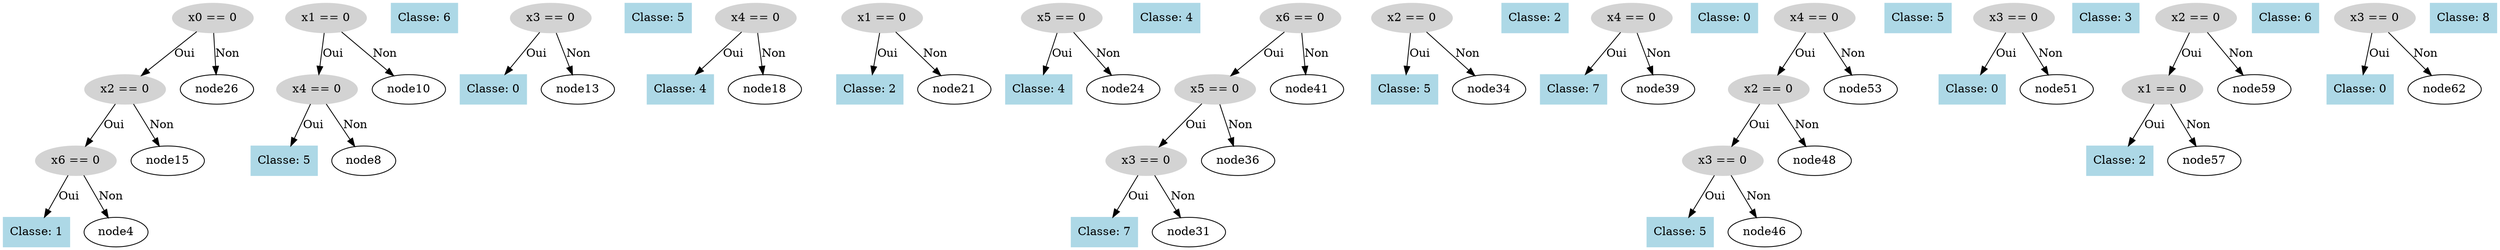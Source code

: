 digraph DecisionTree {
  node0 [label="x0 == 0", shape=ellipse, style=filled, color=lightgray];
  node0 -> node1 [label="Oui"];
  node1 [label="x2 == 0", shape=ellipse, style=filled, color=lightgray];
  node1 -> node2 [label="Oui"];
  node2 [label="x6 == 0", shape=ellipse, style=filled, color=lightgray];
  node2 -> node3 [label="Oui"];
  node3 [label="Classe: 1", shape=box, style=filled, color=lightblue];
  node2 -> node4 [label="Non"];
  node5 [label="x1 == 0", shape=ellipse, style=filled, color=lightgray];
  node5 -> node6 [label="Oui"];
  node6 [label="x4 == 0", shape=ellipse, style=filled, color=lightgray];
  node6 -> node7 [label="Oui"];
  node7 [label="Classe: 5", shape=box, style=filled, color=lightblue];
  node6 -> node8 [label="Non"];
  node9 [label="Classe: 6", shape=box, style=filled, color=lightblue];
  node5 -> node10 [label="Non"];
  node11 [label="x3 == 0", shape=ellipse, style=filled, color=lightgray];
  node11 -> node12 [label="Oui"];
  node12 [label="Classe: 0", shape=box, style=filled, color=lightblue];
  node11 -> node13 [label="Non"];
  node14 [label="Classe: 5", shape=box, style=filled, color=lightblue];
  node1 -> node15 [label="Non"];
  node16 [label="x4 == 0", shape=ellipse, style=filled, color=lightgray];
  node16 -> node17 [label="Oui"];
  node17 [label="Classe: 4", shape=box, style=filled, color=lightblue];
  node16 -> node18 [label="Non"];
  node19 [label="x1 == 0", shape=ellipse, style=filled, color=lightgray];
  node19 -> node20 [label="Oui"];
  node20 [label="Classe: 2", shape=box, style=filled, color=lightblue];
  node19 -> node21 [label="Non"];
  node22 [label="x5 == 0", shape=ellipse, style=filled, color=lightgray];
  node22 -> node23 [label="Oui"];
  node23 [label="Classe: 4", shape=box, style=filled, color=lightblue];
  node22 -> node24 [label="Non"];
  node25 [label="Classe: 4", shape=box, style=filled, color=lightblue];
  node0 -> node26 [label="Non"];
  node27 [label="x6 == 0", shape=ellipse, style=filled, color=lightgray];
  node27 -> node28 [label="Oui"];
  node28 [label="x5 == 0", shape=ellipse, style=filled, color=lightgray];
  node28 -> node29 [label="Oui"];
  node29 [label="x3 == 0", shape=ellipse, style=filled, color=lightgray];
  node29 -> node30 [label="Oui"];
  node30 [label="Classe: 7", shape=box, style=filled, color=lightblue];
  node29 -> node31 [label="Non"];
  node32 [label="x2 == 0", shape=ellipse, style=filled, color=lightgray];
  node32 -> node33 [label="Oui"];
  node33 [label="Classe: 5", shape=box, style=filled, color=lightblue];
  node32 -> node34 [label="Non"];
  node35 [label="Classe: 2", shape=box, style=filled, color=lightblue];
  node28 -> node36 [label="Non"];
  node37 [label="x4 == 0", shape=ellipse, style=filled, color=lightgray];
  node37 -> node38 [label="Oui"];
  node38 [label="Classe: 7", shape=box, style=filled, color=lightblue];
  node37 -> node39 [label="Non"];
  node40 [label="Classe: 0", shape=box, style=filled, color=lightblue];
  node27 -> node41 [label="Non"];
  node42 [label="x4 == 0", shape=ellipse, style=filled, color=lightgray];
  node42 -> node43 [label="Oui"];
  node43 [label="x2 == 0", shape=ellipse, style=filled, color=lightgray];
  node43 -> node44 [label="Oui"];
  node44 [label="x3 == 0", shape=ellipse, style=filled, color=lightgray];
  node44 -> node45 [label="Oui"];
  node45 [label="Classe: 5", shape=box, style=filled, color=lightblue];
  node44 -> node46 [label="Non"];
  node47 [label="Classe: 5", shape=box, style=filled, color=lightblue];
  node43 -> node48 [label="Non"];
  node49 [label="x3 == 0", shape=ellipse, style=filled, color=lightgray];
  node49 -> node50 [label="Oui"];
  node50 [label="Classe: 0", shape=box, style=filled, color=lightblue];
  node49 -> node51 [label="Non"];
  node52 [label="Classe: 3", shape=box, style=filled, color=lightblue];
  node42 -> node53 [label="Non"];
  node54 [label="x2 == 0", shape=ellipse, style=filled, color=lightgray];
  node54 -> node55 [label="Oui"];
  node55 [label="x1 == 0", shape=ellipse, style=filled, color=lightgray];
  node55 -> node56 [label="Oui"];
  node56 [label="Classe: 2", shape=box, style=filled, color=lightblue];
  node55 -> node57 [label="Non"];
  node58 [label="Classe: 6", shape=box, style=filled, color=lightblue];
  node54 -> node59 [label="Non"];
  node60 [label="x3 == 0", shape=ellipse, style=filled, color=lightgray];
  node60 -> node61 [label="Oui"];
  node61 [label="Classe: 0", shape=box, style=filled, color=lightblue];
  node60 -> node62 [label="Non"];
  node63 [label="Classe: 8", shape=box, style=filled, color=lightblue];
}

